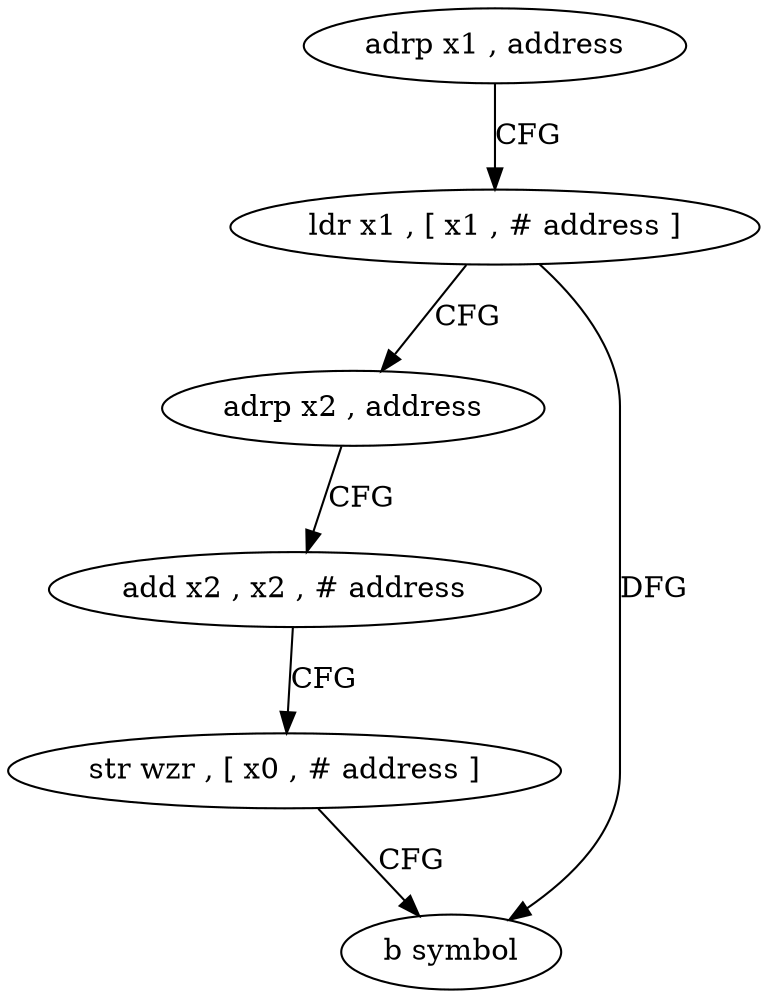 digraph "func" {
"242692" [label = "adrp x1 , address" ]
"242696" [label = "ldr x1 , [ x1 , # address ]" ]
"242700" [label = "adrp x2 , address" ]
"242704" [label = "add x2 , x2 , # address" ]
"242708" [label = "str wzr , [ x0 , # address ]" ]
"242712" [label = "b symbol" ]
"242692" -> "242696" [ label = "CFG" ]
"242696" -> "242700" [ label = "CFG" ]
"242696" -> "242712" [ label = "DFG" ]
"242700" -> "242704" [ label = "CFG" ]
"242704" -> "242708" [ label = "CFG" ]
"242708" -> "242712" [ label = "CFG" ]
}
